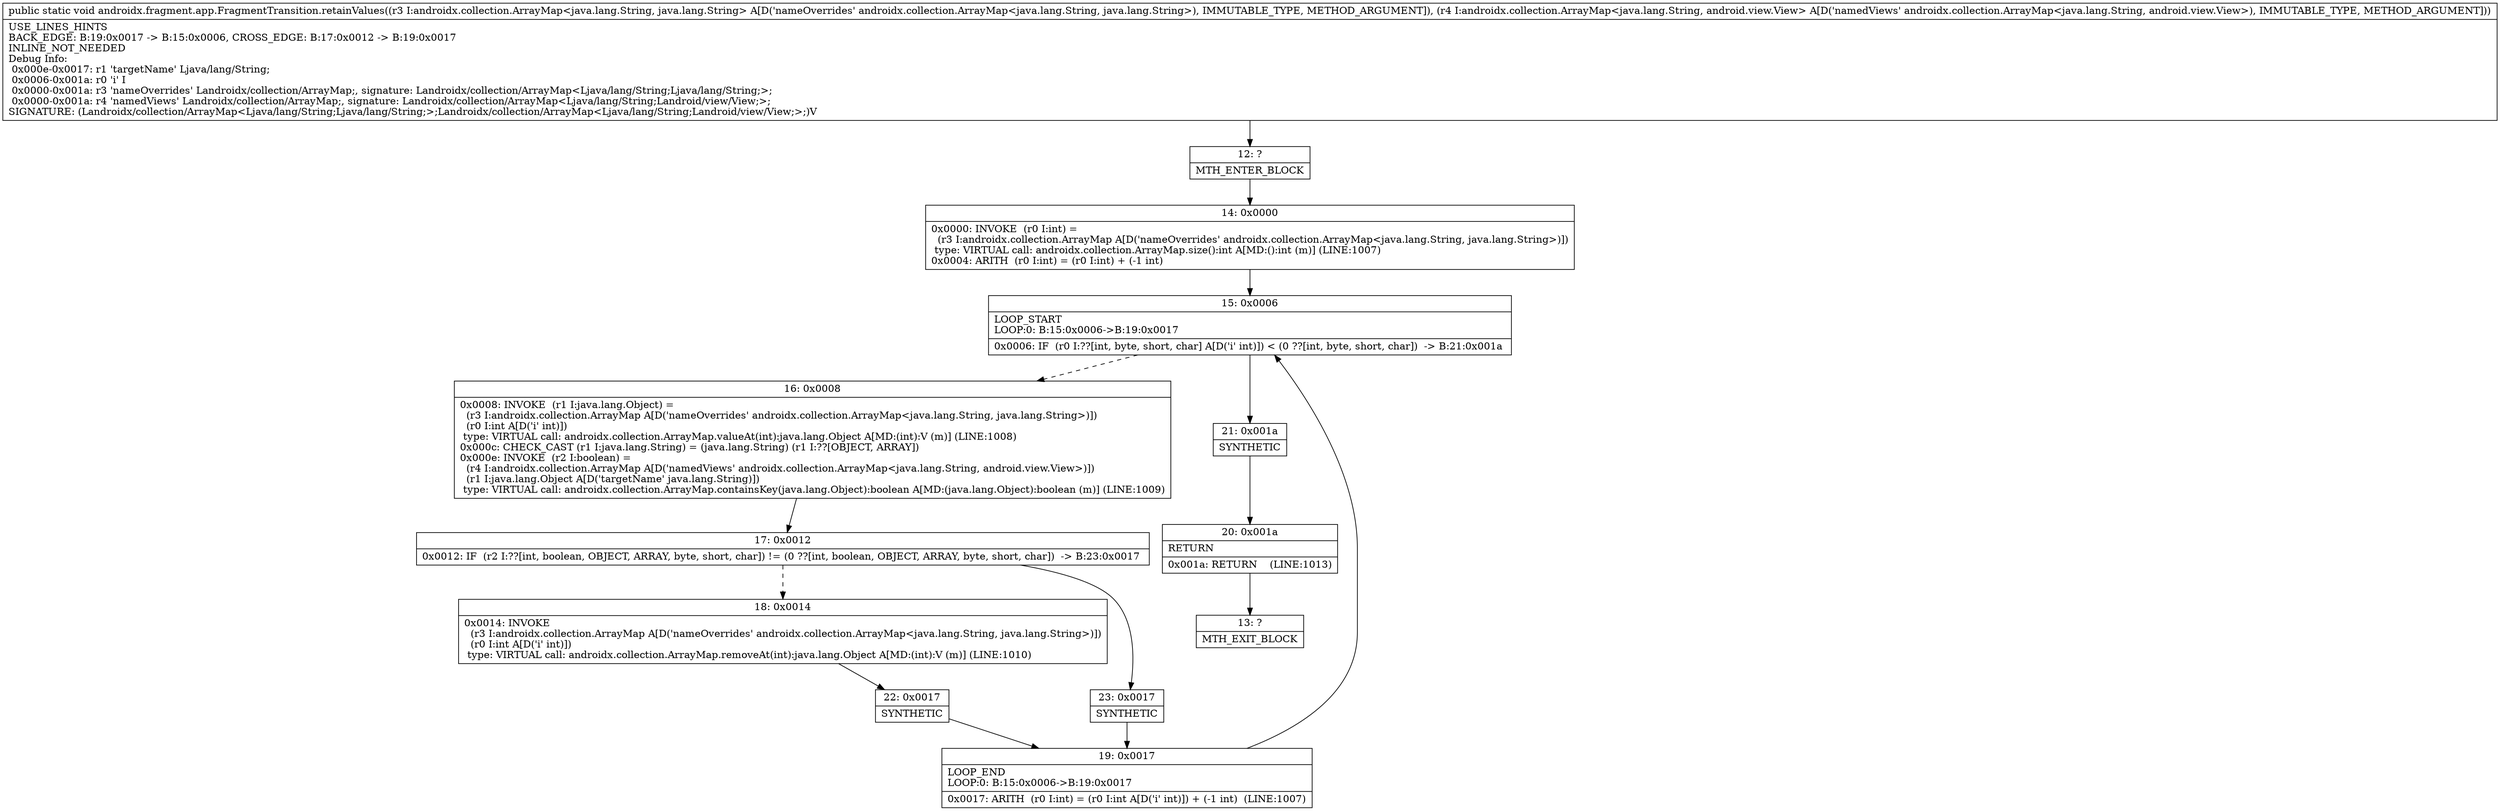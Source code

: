 digraph "CFG forandroidx.fragment.app.FragmentTransition.retainValues(Landroidx\/collection\/ArrayMap;Landroidx\/collection\/ArrayMap;)V" {
Node_12 [shape=record,label="{12\:\ ?|MTH_ENTER_BLOCK\l}"];
Node_14 [shape=record,label="{14\:\ 0x0000|0x0000: INVOKE  (r0 I:int) = \l  (r3 I:androidx.collection.ArrayMap A[D('nameOverrides' androidx.collection.ArrayMap\<java.lang.String, java.lang.String\>)])\l type: VIRTUAL call: androidx.collection.ArrayMap.size():int A[MD:():int (m)] (LINE:1007)\l0x0004: ARITH  (r0 I:int) = (r0 I:int) + (\-1 int) \l}"];
Node_15 [shape=record,label="{15\:\ 0x0006|LOOP_START\lLOOP:0: B:15:0x0006\-\>B:19:0x0017\l|0x0006: IF  (r0 I:??[int, byte, short, char] A[D('i' int)]) \< (0 ??[int, byte, short, char])  \-\> B:21:0x001a \l}"];
Node_16 [shape=record,label="{16\:\ 0x0008|0x0008: INVOKE  (r1 I:java.lang.Object) = \l  (r3 I:androidx.collection.ArrayMap A[D('nameOverrides' androidx.collection.ArrayMap\<java.lang.String, java.lang.String\>)])\l  (r0 I:int A[D('i' int)])\l type: VIRTUAL call: androidx.collection.ArrayMap.valueAt(int):java.lang.Object A[MD:(int):V (m)] (LINE:1008)\l0x000c: CHECK_CAST (r1 I:java.lang.String) = (java.lang.String) (r1 I:??[OBJECT, ARRAY]) \l0x000e: INVOKE  (r2 I:boolean) = \l  (r4 I:androidx.collection.ArrayMap A[D('namedViews' androidx.collection.ArrayMap\<java.lang.String, android.view.View\>)])\l  (r1 I:java.lang.Object A[D('targetName' java.lang.String)])\l type: VIRTUAL call: androidx.collection.ArrayMap.containsKey(java.lang.Object):boolean A[MD:(java.lang.Object):boolean (m)] (LINE:1009)\l}"];
Node_17 [shape=record,label="{17\:\ 0x0012|0x0012: IF  (r2 I:??[int, boolean, OBJECT, ARRAY, byte, short, char]) != (0 ??[int, boolean, OBJECT, ARRAY, byte, short, char])  \-\> B:23:0x0017 \l}"];
Node_18 [shape=record,label="{18\:\ 0x0014|0x0014: INVOKE  \l  (r3 I:androidx.collection.ArrayMap A[D('nameOverrides' androidx.collection.ArrayMap\<java.lang.String, java.lang.String\>)])\l  (r0 I:int A[D('i' int)])\l type: VIRTUAL call: androidx.collection.ArrayMap.removeAt(int):java.lang.Object A[MD:(int):V (m)] (LINE:1010)\l}"];
Node_22 [shape=record,label="{22\:\ 0x0017|SYNTHETIC\l}"];
Node_19 [shape=record,label="{19\:\ 0x0017|LOOP_END\lLOOP:0: B:15:0x0006\-\>B:19:0x0017\l|0x0017: ARITH  (r0 I:int) = (r0 I:int A[D('i' int)]) + (\-1 int)  (LINE:1007)\l}"];
Node_23 [shape=record,label="{23\:\ 0x0017|SYNTHETIC\l}"];
Node_21 [shape=record,label="{21\:\ 0x001a|SYNTHETIC\l}"];
Node_20 [shape=record,label="{20\:\ 0x001a|RETURN\l|0x001a: RETURN    (LINE:1013)\l}"];
Node_13 [shape=record,label="{13\:\ ?|MTH_EXIT_BLOCK\l}"];
MethodNode[shape=record,label="{public static void androidx.fragment.app.FragmentTransition.retainValues((r3 I:androidx.collection.ArrayMap\<java.lang.String, java.lang.String\> A[D('nameOverrides' androidx.collection.ArrayMap\<java.lang.String, java.lang.String\>), IMMUTABLE_TYPE, METHOD_ARGUMENT]), (r4 I:androidx.collection.ArrayMap\<java.lang.String, android.view.View\> A[D('namedViews' androidx.collection.ArrayMap\<java.lang.String, android.view.View\>), IMMUTABLE_TYPE, METHOD_ARGUMENT]))  | USE_LINES_HINTS\lBACK_EDGE: B:19:0x0017 \-\> B:15:0x0006, CROSS_EDGE: B:17:0x0012 \-\> B:19:0x0017\lINLINE_NOT_NEEDED\lDebug Info:\l  0x000e\-0x0017: r1 'targetName' Ljava\/lang\/String;\l  0x0006\-0x001a: r0 'i' I\l  0x0000\-0x001a: r3 'nameOverrides' Landroidx\/collection\/ArrayMap;, signature: Landroidx\/collection\/ArrayMap\<Ljava\/lang\/String;Ljava\/lang\/String;\>;\l  0x0000\-0x001a: r4 'namedViews' Landroidx\/collection\/ArrayMap;, signature: Landroidx\/collection\/ArrayMap\<Ljava\/lang\/String;Landroid\/view\/View;\>;\lSIGNATURE: (Landroidx\/collection\/ArrayMap\<Ljava\/lang\/String;Ljava\/lang\/String;\>;Landroidx\/collection\/ArrayMap\<Ljava\/lang\/String;Landroid\/view\/View;\>;)V\l}"];
MethodNode -> Node_12;Node_12 -> Node_14;
Node_14 -> Node_15;
Node_15 -> Node_16[style=dashed];
Node_15 -> Node_21;
Node_16 -> Node_17;
Node_17 -> Node_18[style=dashed];
Node_17 -> Node_23;
Node_18 -> Node_22;
Node_22 -> Node_19;
Node_19 -> Node_15;
Node_23 -> Node_19;
Node_21 -> Node_20;
Node_20 -> Node_13;
}

